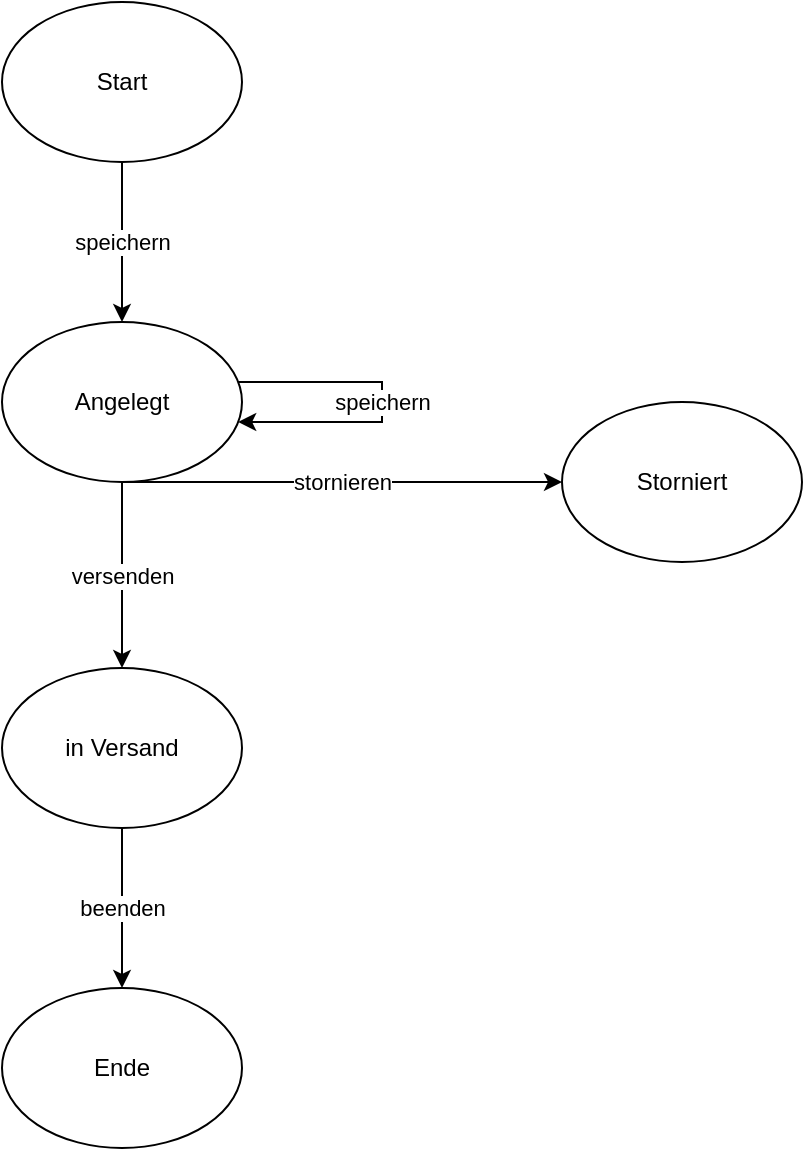 <mxfile version="14.6.9" type="device"><diagram name="Page-1" id="e7e014a7-5840-1c2e-5031-d8a46d1fe8dd"><mxGraphModel dx="1422" dy="760" grid="1" gridSize="10" guides="1" tooltips="1" connect="1" arrows="1" fold="1" page="1" pageScale="1" pageWidth="1169" pageHeight="826" background="none" math="0" shadow="0"><root><mxCell id="0"/><mxCell id="1" parent="0"/><mxCell id="HiE8lrbDg_5vcswBGVs9-43" value="speichern" style="edgeStyle=orthogonalEdgeStyle;rounded=0;orthogonalLoop=1;jettySize=auto;html=1;" parent="1" source="HiE8lrbDg_5vcswBGVs9-41" target="HiE8lrbDg_5vcswBGVs9-42" edge="1"><mxGeometry relative="1" as="geometry"/></mxCell><mxCell id="HiE8lrbDg_5vcswBGVs9-41" value="Start" style="ellipse;whiteSpace=wrap;html=1;" parent="1" vertex="1"><mxGeometry x="160" y="80" width="120" height="80" as="geometry"/></mxCell><mxCell id="HiE8lrbDg_5vcswBGVs9-46" value="stornieren" style="edgeStyle=orthogonalEdgeStyle;rounded=0;orthogonalLoop=1;jettySize=auto;html=1;" parent="1" source="HiE8lrbDg_5vcswBGVs9-42" target="HiE8lrbDg_5vcswBGVs9-45" edge="1"><mxGeometry relative="1" as="geometry"><Array as="points"><mxPoint x="430" y="320"/><mxPoint x="430" y="320"/></Array></mxGeometry></mxCell><mxCell id="HiE8lrbDg_5vcswBGVs9-48" value="versenden" style="edgeStyle=orthogonalEdgeStyle;rounded=0;orthogonalLoop=1;jettySize=auto;html=1;" parent="1" source="HiE8lrbDg_5vcswBGVs9-42" target="HiE8lrbDg_5vcswBGVs9-47" edge="1"><mxGeometry relative="1" as="geometry"/></mxCell><mxCell id="HiE8lrbDg_5vcswBGVs9-42" value="Angelegt" style="ellipse;whiteSpace=wrap;html=1;direction=west;" parent="1" vertex="1"><mxGeometry x="160" y="240" width="120" height="80" as="geometry"/></mxCell><mxCell id="HiE8lrbDg_5vcswBGVs9-44" value="speichern" style="edgeStyle=orthogonalEdgeStyle;rounded=0;orthogonalLoop=1;jettySize=auto;html=1;" parent="1" source="HiE8lrbDg_5vcswBGVs9-42" target="HiE8lrbDg_5vcswBGVs9-42" edge="1"><mxGeometry relative="1" as="geometry"><Array as="points"><mxPoint x="350" y="280"/></Array></mxGeometry></mxCell><mxCell id="HiE8lrbDg_5vcswBGVs9-45" value="Storniert" style="ellipse;whiteSpace=wrap;html=1;direction=west;" parent="1" vertex="1"><mxGeometry x="440" y="280" width="120" height="80" as="geometry"/></mxCell><mxCell id="HiE8lrbDg_5vcswBGVs9-50" value="beenden" style="edgeStyle=orthogonalEdgeStyle;rounded=0;orthogonalLoop=1;jettySize=auto;html=1;" parent="1" source="HiE8lrbDg_5vcswBGVs9-47" target="HiE8lrbDg_5vcswBGVs9-49" edge="1"><mxGeometry relative="1" as="geometry"/></mxCell><mxCell id="HiE8lrbDg_5vcswBGVs9-47" value="in Versand" style="ellipse;whiteSpace=wrap;html=1;direction=west;" parent="1" vertex="1"><mxGeometry x="160" y="413" width="120" height="80" as="geometry"/></mxCell><mxCell id="HiE8lrbDg_5vcswBGVs9-49" value="Ende" style="ellipse;whiteSpace=wrap;html=1;direction=west;" parent="1" vertex="1"><mxGeometry x="160" y="573" width="120" height="80" as="geometry"/></mxCell></root></mxGraphModel></diagram></mxfile>